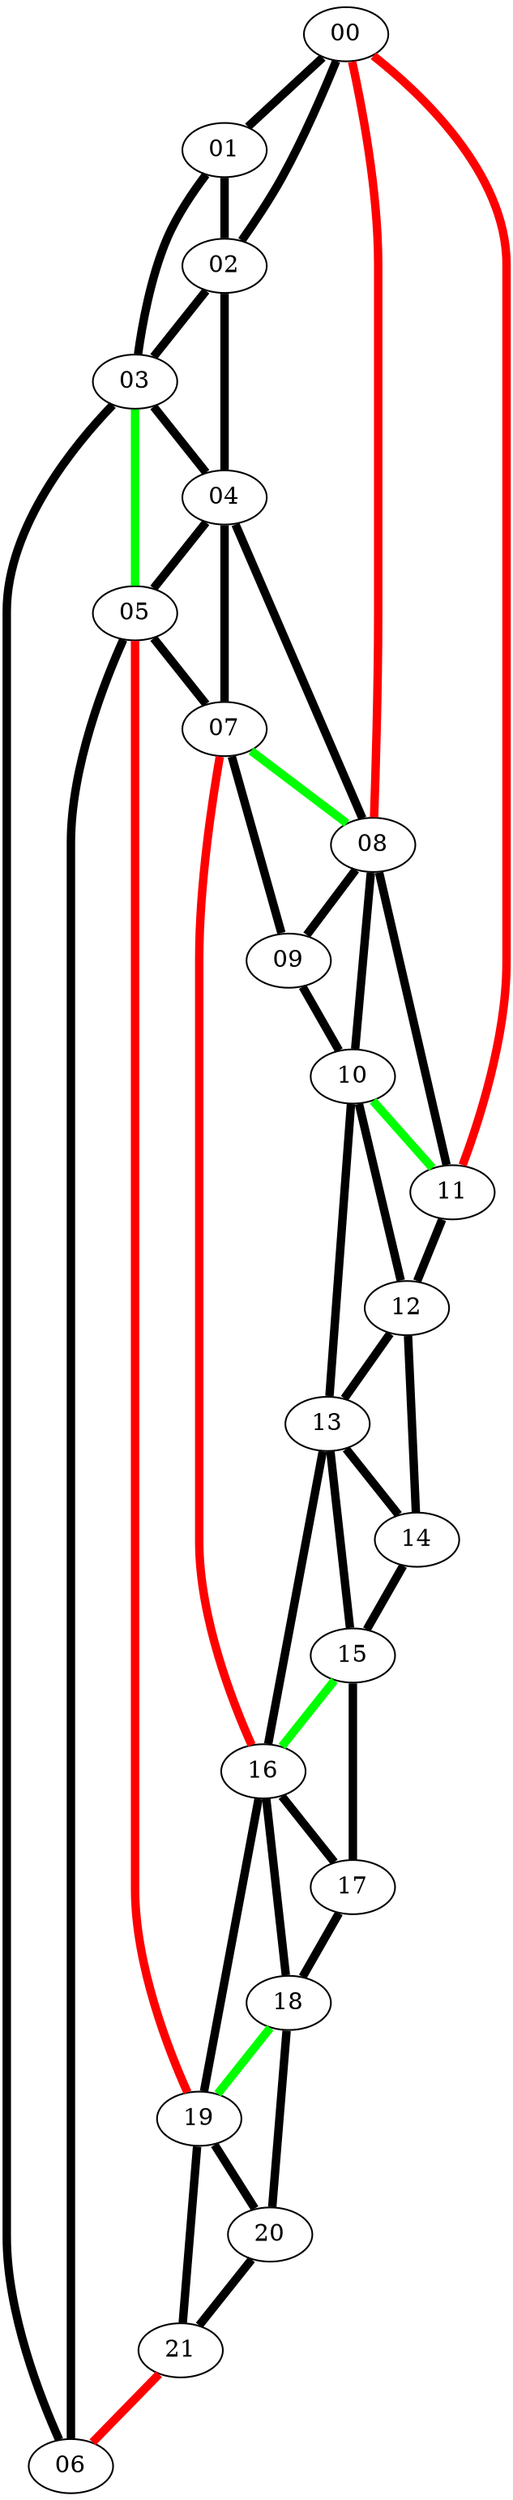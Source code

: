 graph G {
  00 [label="00", width=0, height=0; pos="100, 0!"];
  01 [label="01", width=0, height=0; pos="0, 173!"];
  02 [label="02", width=0, height=0; pos="-100, 0!"];
  03 [label="03", width=0, height=0; pos="-300, 0!"];
  04 [label="04", width=0, height=0; pos="-200, -173!"];
  05 [label="05", width=0, height=0; pos="-300, -346!"];
  06 [label="06", width=0, height=0; pos="-500, -346!"];
  07 [label="07", width=0, height=0; pos="-100, -346!"];
  08 [label="08", width=0, height=0; pos="200, -173!"];
  09 [label="09", width=0, height=0; pos="100, -346!"];
  10 [label="10", width=0, height=0; pos="300, -346!"];
  11 [label="11", width=0, height=0; pos="300, 0!"];
  12 [label="12", width=0, height=0; pos="500, -346!"];
  13 [label="13", width=0, height=0; pos="400, -519!"];
  14 [label="14", width=0, height=0; pos="500, -692!"];
  15 [label="15", width=0, height=0; pos="300, -692!"];
  16 [label="16", width=0, height=0; pos="0, -519!"];
  17 [label="17", width=0, height=0; pos="100, -692!"];
  18 [label="18", width=0, height=0; pos="-100, -692!"];
  19 [label="19", width=0, height=0; pos="-400, -519!"];
  20 [label="20", width=0, height=0; pos="-300, -692!"];
  21 [label="21", width=0, height=0; pos="-500, -692!"];
  00--01 [color="black", penwidth=5]
  00--02 [color="black", penwidth=5];
  01--02 [color="black", penwidth=5];
  01--03 [color="black", penwidth=5];
  02--03 [color="black", penwidth=5];
  02--04 [color="black", penwidth=5];
  03--04 [color="black", penwidth=5];
  03--05 [color="green", penwidth=5];
  03--06 [color="black", penwidth=5];
  04--05 [color="black", penwidth=5];
  04--07 [color="black", penwidth=5];
  04--08 [color="black", penwidth=5];
  05--06 [color="black", penwidth=5];
  05--07 [color="black", penwidth=5];
  07--08 [color="green", penwidth=5];
  07--09 [color="black", penwidth=5];
  08--09 [color="black", penwidth=5];
  08--10 [color="black", penwidth=5];
  08--11 [color="black", penwidth=5];
  09--10 [color="black", penwidth=5];
  10--11 [color="green", penwidth=5];
  10--12 [color="black", penwidth=5];
  10--13 [color="black", penwidth=5];
  11--12 [color="black", penwidth=5];
  12--13 [color="black", penwidth=5];
  12--14 [color="black", penwidth=5];
  13--14 [color="black", penwidth=5];
  13--15 [color="black", penwidth=5];
  13--16 [color="black", penwidth=5];
  14--15 [color="black", penwidth=5];
  15--16 [color="green", penwidth=5];
  15--17 [color="black", penwidth=5];
  16--17 [color="black", penwidth=5];
  16--18 [color="black", penwidth=5];
  16--19 [color="black", penwidth=5];
  17--18 [color="black", penwidth=5];
  18--19 [color="green", penwidth=5];
  18--20 [color="black", penwidth=5];
  19--20 [color="black", penwidth=5];
  19--21 [color="black", penwidth=5];
  20--21 [color="black", penwidth=5];
  08--00 [color="red", penwidth=5];
  11--00 [color="red", penwidth=5];
  16--07 [color="red", penwidth=5];
  19--05 [color="red", penwidth=5];
  21--06 [color="red", penwidth=5];
}

